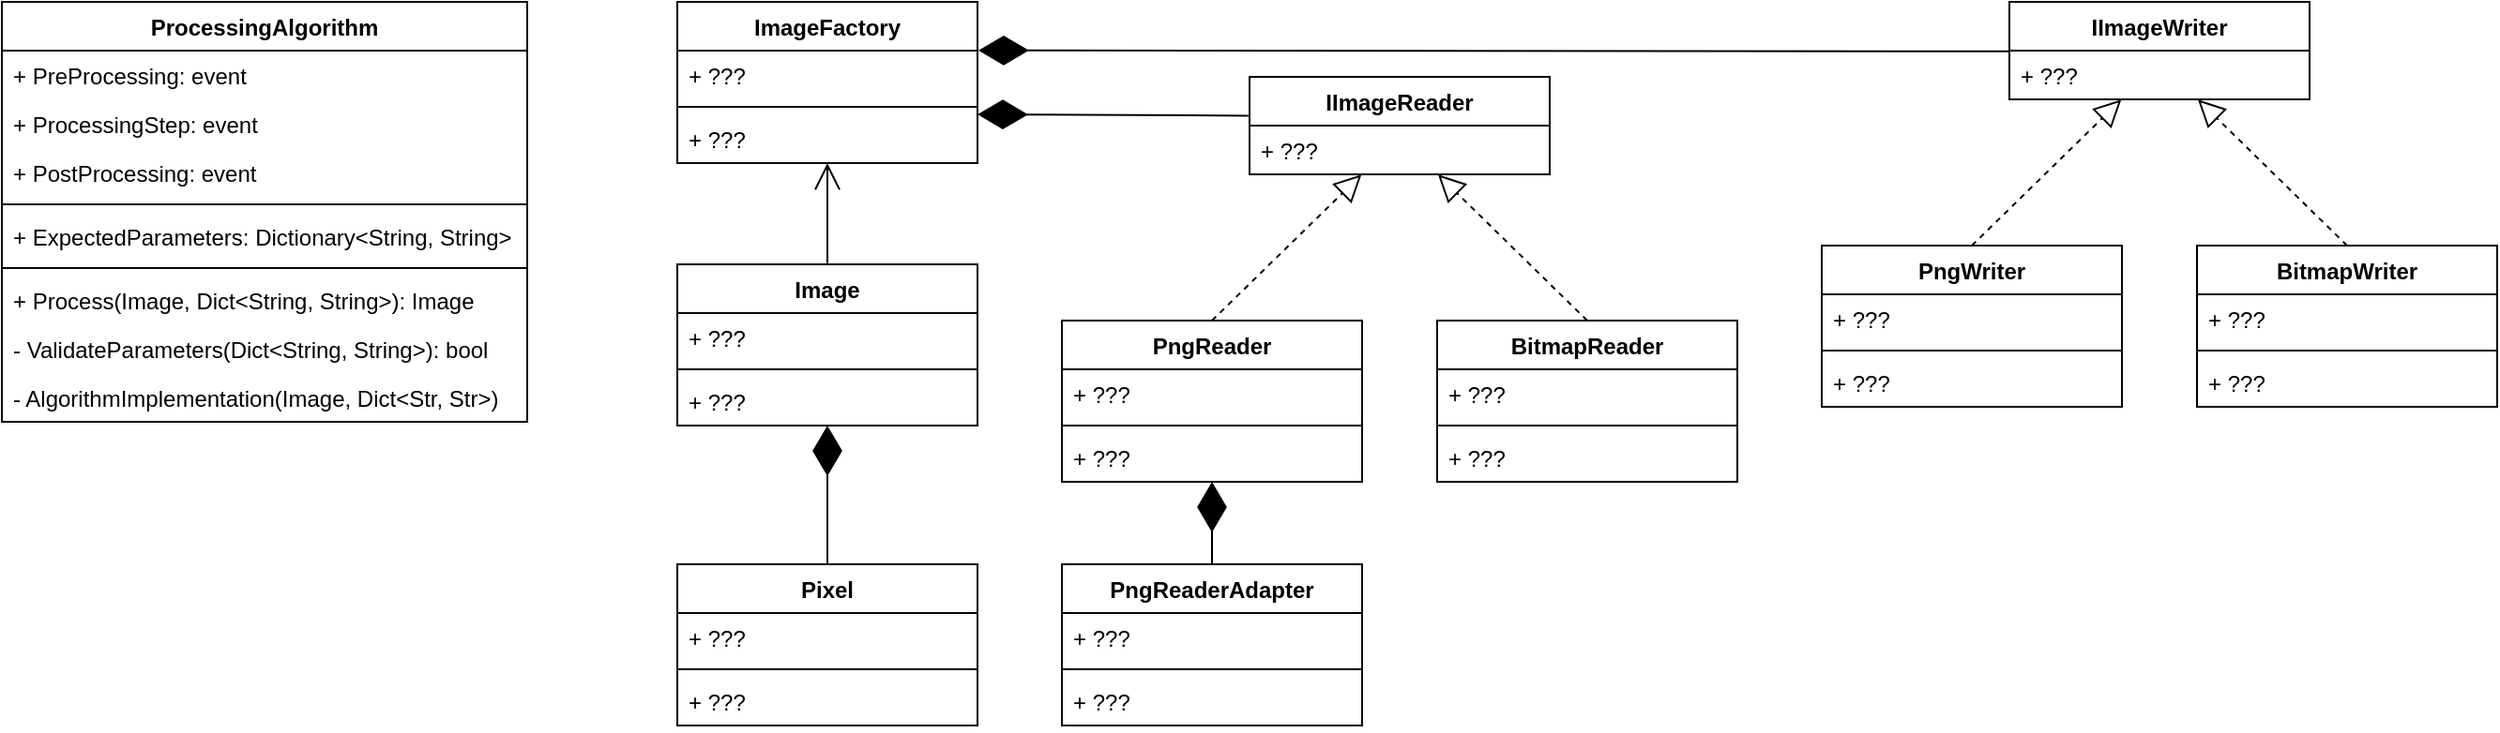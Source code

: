 <mxfile version="12.9.11" type="device"><diagram id="67pyMfoTt4BUN3CjE00m" name="Page-1"><mxGraphModel dx="1557" dy="1917" grid="1" gridSize="10" guides="1" tooltips="1" connect="1" arrows="1" fold="1" page="1" pageScale="1" pageWidth="1400" pageHeight="500" math="0" shadow="0"><root><mxCell id="0"/><mxCell id="1" parent="0"/><mxCell id="Ocut0Hd2MrCawlHbU4o5-1" value="Image" style="swimlane;fontStyle=1;align=center;verticalAlign=top;childLayout=stackLayout;horizontal=1;startSize=26;horizontalStack=0;resizeParent=1;resizeParentMax=0;resizeLast=0;collapsible=1;marginBottom=0;" vertex="1" parent="1"><mxGeometry x="400" y="170" width="160" height="86" as="geometry"/></mxCell><mxCell id="Ocut0Hd2MrCawlHbU4o5-2" value="+ ???" style="text;strokeColor=none;fillColor=none;align=left;verticalAlign=top;spacingLeft=4;spacingRight=4;overflow=hidden;rotatable=0;points=[[0,0.5],[1,0.5]];portConstraint=eastwest;" vertex="1" parent="Ocut0Hd2MrCawlHbU4o5-1"><mxGeometry y="26" width="160" height="26" as="geometry"/></mxCell><mxCell id="Ocut0Hd2MrCawlHbU4o5-3" value="" style="line;strokeWidth=1;fillColor=none;align=left;verticalAlign=middle;spacingTop=-1;spacingLeft=3;spacingRight=3;rotatable=0;labelPosition=right;points=[];portConstraint=eastwest;" vertex="1" parent="Ocut0Hd2MrCawlHbU4o5-1"><mxGeometry y="52" width="160" height="8" as="geometry"/></mxCell><mxCell id="Ocut0Hd2MrCawlHbU4o5-4" value="+ ???" style="text;strokeColor=none;fillColor=none;align=left;verticalAlign=top;spacingLeft=4;spacingRight=4;overflow=hidden;rotatable=0;points=[[0,0.5],[1,0.5]];portConstraint=eastwest;" vertex="1" parent="Ocut0Hd2MrCawlHbU4o5-1"><mxGeometry y="60" width="160" height="26" as="geometry"/></mxCell><mxCell id="Ocut0Hd2MrCawlHbU4o5-5" value="Pixel" style="swimlane;fontStyle=1;align=center;verticalAlign=top;childLayout=stackLayout;horizontal=1;startSize=26;horizontalStack=0;resizeParent=1;resizeParentMax=0;resizeLast=0;collapsible=1;marginBottom=0;" vertex="1" parent="1"><mxGeometry x="400" y="330" width="160" height="86" as="geometry"/></mxCell><mxCell id="Ocut0Hd2MrCawlHbU4o5-6" value="+ ???" style="text;strokeColor=none;fillColor=none;align=left;verticalAlign=top;spacingLeft=4;spacingRight=4;overflow=hidden;rotatable=0;points=[[0,0.5],[1,0.5]];portConstraint=eastwest;" vertex="1" parent="Ocut0Hd2MrCawlHbU4o5-5"><mxGeometry y="26" width="160" height="26" as="geometry"/></mxCell><mxCell id="Ocut0Hd2MrCawlHbU4o5-7" value="" style="line;strokeWidth=1;fillColor=none;align=left;verticalAlign=middle;spacingTop=-1;spacingLeft=3;spacingRight=3;rotatable=0;labelPosition=right;points=[];portConstraint=eastwest;" vertex="1" parent="Ocut0Hd2MrCawlHbU4o5-5"><mxGeometry y="52" width="160" height="8" as="geometry"/></mxCell><mxCell id="Ocut0Hd2MrCawlHbU4o5-8" value="+ ???" style="text;strokeColor=none;fillColor=none;align=left;verticalAlign=top;spacingLeft=4;spacingRight=4;overflow=hidden;rotatable=0;points=[[0,0.5],[1,0.5]];portConstraint=eastwest;" vertex="1" parent="Ocut0Hd2MrCawlHbU4o5-5"><mxGeometry y="60" width="160" height="26" as="geometry"/></mxCell><mxCell id="Ocut0Hd2MrCawlHbU4o5-11" value="ImageFactory" style="swimlane;fontStyle=1;align=center;verticalAlign=top;childLayout=stackLayout;horizontal=1;startSize=26;horizontalStack=0;resizeParent=1;resizeParentMax=0;resizeLast=0;collapsible=1;marginBottom=0;" vertex="1" parent="1"><mxGeometry x="400" y="30" width="160" height="86" as="geometry"/></mxCell><mxCell id="Ocut0Hd2MrCawlHbU4o5-12" value="+ ???" style="text;strokeColor=none;fillColor=none;align=left;verticalAlign=top;spacingLeft=4;spacingRight=4;overflow=hidden;rotatable=0;points=[[0,0.5],[1,0.5]];portConstraint=eastwest;" vertex="1" parent="Ocut0Hd2MrCawlHbU4o5-11"><mxGeometry y="26" width="160" height="26" as="geometry"/></mxCell><mxCell id="Ocut0Hd2MrCawlHbU4o5-13" value="" style="line;strokeWidth=1;fillColor=none;align=left;verticalAlign=middle;spacingTop=-1;spacingLeft=3;spacingRight=3;rotatable=0;labelPosition=right;points=[];portConstraint=eastwest;" vertex="1" parent="Ocut0Hd2MrCawlHbU4o5-11"><mxGeometry y="52" width="160" height="8" as="geometry"/></mxCell><mxCell id="Ocut0Hd2MrCawlHbU4o5-14" value="+ ???" style="text;strokeColor=none;fillColor=none;align=left;verticalAlign=top;spacingLeft=4;spacingRight=4;overflow=hidden;rotatable=0;points=[[0,0.5],[1,0.5]];portConstraint=eastwest;" vertex="1" parent="Ocut0Hd2MrCawlHbU4o5-11"><mxGeometry y="60" width="160" height="26" as="geometry"/></mxCell><mxCell id="Ocut0Hd2MrCawlHbU4o5-18" value="" style="endArrow=open;endFill=1;endSize=12;html=1;exitX=0.5;exitY=0;exitDx=0;exitDy=0;entryX=0.5;entryY=1;entryDx=0;entryDy=0;" edge="1" parent="1" source="Ocut0Hd2MrCawlHbU4o5-1" target="Ocut0Hd2MrCawlHbU4o5-11"><mxGeometry width="160" relative="1" as="geometry"><mxPoint x="630" y="540" as="sourcePoint"/><mxPoint x="790" y="540" as="targetPoint"/></mxGeometry></mxCell><mxCell id="Ocut0Hd2MrCawlHbU4o5-19" value="" style="endArrow=diamondThin;endFill=1;endSize=24;html=1;entryX=0.5;entryY=1;entryDx=0;entryDy=0;exitX=0.5;exitY=0;exitDx=0;exitDy=0;" edge="1" parent="1" source="Ocut0Hd2MrCawlHbU4o5-5" target="Ocut0Hd2MrCawlHbU4o5-1"><mxGeometry width="160" relative="1" as="geometry"><mxPoint x="630" y="540" as="sourcePoint"/><mxPoint x="790" y="540" as="targetPoint"/></mxGeometry></mxCell><mxCell id="Ocut0Hd2MrCawlHbU4o5-20" value="PngReader" style="swimlane;fontStyle=1;align=center;verticalAlign=top;childLayout=stackLayout;horizontal=1;startSize=26;horizontalStack=0;resizeParent=1;resizeParentMax=0;resizeLast=0;collapsible=1;marginBottom=0;" vertex="1" parent="1"><mxGeometry x="605" y="200" width="160" height="86" as="geometry"/></mxCell><mxCell id="Ocut0Hd2MrCawlHbU4o5-21" value="+ ???" style="text;strokeColor=none;fillColor=none;align=left;verticalAlign=top;spacingLeft=4;spacingRight=4;overflow=hidden;rotatable=0;points=[[0,0.5],[1,0.5]];portConstraint=eastwest;" vertex="1" parent="Ocut0Hd2MrCawlHbU4o5-20"><mxGeometry y="26" width="160" height="26" as="geometry"/></mxCell><mxCell id="Ocut0Hd2MrCawlHbU4o5-22" value="" style="line;strokeWidth=1;fillColor=none;align=left;verticalAlign=middle;spacingTop=-1;spacingLeft=3;spacingRight=3;rotatable=0;labelPosition=right;points=[];portConstraint=eastwest;" vertex="1" parent="Ocut0Hd2MrCawlHbU4o5-20"><mxGeometry y="52" width="160" height="8" as="geometry"/></mxCell><mxCell id="Ocut0Hd2MrCawlHbU4o5-23" value="+ ???" style="text;strokeColor=none;fillColor=none;align=left;verticalAlign=top;spacingLeft=4;spacingRight=4;overflow=hidden;rotatable=0;points=[[0,0.5],[1,0.5]];portConstraint=eastwest;" vertex="1" parent="Ocut0Hd2MrCawlHbU4o5-20"><mxGeometry y="60" width="160" height="26" as="geometry"/></mxCell><mxCell id="Ocut0Hd2MrCawlHbU4o5-24" value="BitmapReader&#xA;" style="swimlane;fontStyle=1;align=center;verticalAlign=top;childLayout=stackLayout;horizontal=1;startSize=26;horizontalStack=0;resizeParent=1;resizeParentMax=0;resizeLast=0;collapsible=1;marginBottom=0;" vertex="1" parent="1"><mxGeometry x="805" y="200" width="160" height="86" as="geometry"/></mxCell><mxCell id="Ocut0Hd2MrCawlHbU4o5-25" value="+ ???" style="text;strokeColor=none;fillColor=none;align=left;verticalAlign=top;spacingLeft=4;spacingRight=4;overflow=hidden;rotatable=0;points=[[0,0.5],[1,0.5]];portConstraint=eastwest;" vertex="1" parent="Ocut0Hd2MrCawlHbU4o5-24"><mxGeometry y="26" width="160" height="26" as="geometry"/></mxCell><mxCell id="Ocut0Hd2MrCawlHbU4o5-26" value="" style="line;strokeWidth=1;fillColor=none;align=left;verticalAlign=middle;spacingTop=-1;spacingLeft=3;spacingRight=3;rotatable=0;labelPosition=right;points=[];portConstraint=eastwest;" vertex="1" parent="Ocut0Hd2MrCawlHbU4o5-24"><mxGeometry y="52" width="160" height="8" as="geometry"/></mxCell><mxCell id="Ocut0Hd2MrCawlHbU4o5-27" value="+ ???" style="text;strokeColor=none;fillColor=none;align=left;verticalAlign=top;spacingLeft=4;spacingRight=4;overflow=hidden;rotatable=0;points=[[0,0.5],[1,0.5]];portConstraint=eastwest;" vertex="1" parent="Ocut0Hd2MrCawlHbU4o5-24"><mxGeometry y="60" width="160" height="26" as="geometry"/></mxCell><mxCell id="Ocut0Hd2MrCawlHbU4o5-28" value="IImageReader" style="swimlane;fontStyle=1;align=center;verticalAlign=top;childLayout=stackLayout;horizontal=1;startSize=26;horizontalStack=0;resizeParent=1;resizeParentMax=0;resizeLast=0;collapsible=1;marginBottom=0;" vertex="1" parent="1"><mxGeometry x="705" y="70" width="160" height="52" as="geometry"/></mxCell><mxCell id="Ocut0Hd2MrCawlHbU4o5-31" value="+ ???" style="text;strokeColor=none;fillColor=none;align=left;verticalAlign=top;spacingLeft=4;spacingRight=4;overflow=hidden;rotatable=0;points=[[0,0.5],[1,0.5]];portConstraint=eastwest;" vertex="1" parent="Ocut0Hd2MrCawlHbU4o5-28"><mxGeometry y="26" width="160" height="26" as="geometry"/></mxCell><mxCell id="Ocut0Hd2MrCawlHbU4o5-32" value="PngReaderAdapter" style="swimlane;fontStyle=1;align=center;verticalAlign=top;childLayout=stackLayout;horizontal=1;startSize=26;horizontalStack=0;resizeParent=1;resizeParentMax=0;resizeLast=0;collapsible=1;marginBottom=0;" vertex="1" parent="1"><mxGeometry x="605" y="330" width="160" height="86" as="geometry"/></mxCell><mxCell id="Ocut0Hd2MrCawlHbU4o5-33" value="+ ???" style="text;strokeColor=none;fillColor=none;align=left;verticalAlign=top;spacingLeft=4;spacingRight=4;overflow=hidden;rotatable=0;points=[[0,0.5],[1,0.5]];portConstraint=eastwest;" vertex="1" parent="Ocut0Hd2MrCawlHbU4o5-32"><mxGeometry y="26" width="160" height="26" as="geometry"/></mxCell><mxCell id="Ocut0Hd2MrCawlHbU4o5-34" value="" style="line;strokeWidth=1;fillColor=none;align=left;verticalAlign=middle;spacingTop=-1;spacingLeft=3;spacingRight=3;rotatable=0;labelPosition=right;points=[];portConstraint=eastwest;" vertex="1" parent="Ocut0Hd2MrCawlHbU4o5-32"><mxGeometry y="52" width="160" height="8" as="geometry"/></mxCell><mxCell id="Ocut0Hd2MrCawlHbU4o5-35" value="+ ???" style="text;strokeColor=none;fillColor=none;align=left;verticalAlign=top;spacingLeft=4;spacingRight=4;overflow=hidden;rotatable=0;points=[[0,0.5],[1,0.5]];portConstraint=eastwest;" vertex="1" parent="Ocut0Hd2MrCawlHbU4o5-32"><mxGeometry y="60" width="160" height="26" as="geometry"/></mxCell><mxCell id="Ocut0Hd2MrCawlHbU4o5-36" value="" style="endArrow=diamondThin;endFill=1;endSize=24;html=1;entryX=0.5;entryY=1;entryDx=0;entryDy=0;exitX=0.5;exitY=0;exitDx=0;exitDy=0;" edge="1" parent="1" source="Ocut0Hd2MrCawlHbU4o5-32" target="Ocut0Hd2MrCawlHbU4o5-20"><mxGeometry width="160" relative="1" as="geometry"><mxPoint x="595" y="460" as="sourcePoint"/><mxPoint x="755" y="460" as="targetPoint"/></mxGeometry></mxCell><mxCell id="Ocut0Hd2MrCawlHbU4o5-37" value="" style="endArrow=block;dashed=1;endFill=0;endSize=12;html=1;exitX=0.5;exitY=0;exitDx=0;exitDy=0;entryX=0.373;entryY=1.004;entryDx=0;entryDy=0;entryPerimeter=0;" edge="1" parent="1" source="Ocut0Hd2MrCawlHbU4o5-20" target="Ocut0Hd2MrCawlHbU4o5-31"><mxGeometry width="160" relative="1" as="geometry"><mxPoint x="595" y="460" as="sourcePoint"/><mxPoint x="755" y="130" as="targetPoint"/></mxGeometry></mxCell><mxCell id="Ocut0Hd2MrCawlHbU4o5-40" value="" style="endArrow=block;dashed=1;endFill=0;endSize=12;html=1;exitX=0.5;exitY=0;exitDx=0;exitDy=0;entryX=0.628;entryY=1.004;entryDx=0;entryDy=0;entryPerimeter=0;" edge="1" parent="1" source="Ocut0Hd2MrCawlHbU4o5-24" target="Ocut0Hd2MrCawlHbU4o5-31"><mxGeometry width="160" relative="1" as="geometry"><mxPoint x="595" y="460" as="sourcePoint"/><mxPoint x="805" y="140" as="targetPoint"/></mxGeometry></mxCell><mxCell id="Ocut0Hd2MrCawlHbU4o5-41" value="PngWriter" style="swimlane;fontStyle=1;align=center;verticalAlign=top;childLayout=stackLayout;horizontal=1;startSize=26;horizontalStack=0;resizeParent=1;resizeParentMax=0;resizeLast=0;collapsible=1;marginBottom=0;" vertex="1" parent="1"><mxGeometry x="1010" y="160" width="160" height="86" as="geometry"/></mxCell><mxCell id="Ocut0Hd2MrCawlHbU4o5-42" value="+ ???" style="text;strokeColor=none;fillColor=none;align=left;verticalAlign=top;spacingLeft=4;spacingRight=4;overflow=hidden;rotatable=0;points=[[0,0.5],[1,0.5]];portConstraint=eastwest;" vertex="1" parent="Ocut0Hd2MrCawlHbU4o5-41"><mxGeometry y="26" width="160" height="26" as="geometry"/></mxCell><mxCell id="Ocut0Hd2MrCawlHbU4o5-43" value="" style="line;strokeWidth=1;fillColor=none;align=left;verticalAlign=middle;spacingTop=-1;spacingLeft=3;spacingRight=3;rotatable=0;labelPosition=right;points=[];portConstraint=eastwest;" vertex="1" parent="Ocut0Hd2MrCawlHbU4o5-41"><mxGeometry y="52" width="160" height="8" as="geometry"/></mxCell><mxCell id="Ocut0Hd2MrCawlHbU4o5-44" value="+ ???" style="text;strokeColor=none;fillColor=none;align=left;verticalAlign=top;spacingLeft=4;spacingRight=4;overflow=hidden;rotatable=0;points=[[0,0.5],[1,0.5]];portConstraint=eastwest;" vertex="1" parent="Ocut0Hd2MrCawlHbU4o5-41"><mxGeometry y="60" width="160" height="26" as="geometry"/></mxCell><mxCell id="Ocut0Hd2MrCawlHbU4o5-45" value="BitmapWriter&#xA;" style="swimlane;fontStyle=1;align=center;verticalAlign=top;childLayout=stackLayout;horizontal=1;startSize=26;horizontalStack=0;resizeParent=1;resizeParentMax=0;resizeLast=0;collapsible=1;marginBottom=0;" vertex="1" parent="1"><mxGeometry x="1210" y="160" width="160" height="86" as="geometry"/></mxCell><mxCell id="Ocut0Hd2MrCawlHbU4o5-46" value="+ ???" style="text;strokeColor=none;fillColor=none;align=left;verticalAlign=top;spacingLeft=4;spacingRight=4;overflow=hidden;rotatable=0;points=[[0,0.5],[1,0.5]];portConstraint=eastwest;" vertex="1" parent="Ocut0Hd2MrCawlHbU4o5-45"><mxGeometry y="26" width="160" height="26" as="geometry"/></mxCell><mxCell id="Ocut0Hd2MrCawlHbU4o5-47" value="" style="line;strokeWidth=1;fillColor=none;align=left;verticalAlign=middle;spacingTop=-1;spacingLeft=3;spacingRight=3;rotatable=0;labelPosition=right;points=[];portConstraint=eastwest;" vertex="1" parent="Ocut0Hd2MrCawlHbU4o5-45"><mxGeometry y="52" width="160" height="8" as="geometry"/></mxCell><mxCell id="Ocut0Hd2MrCawlHbU4o5-48" value="+ ???" style="text;strokeColor=none;fillColor=none;align=left;verticalAlign=top;spacingLeft=4;spacingRight=4;overflow=hidden;rotatable=0;points=[[0,0.5],[1,0.5]];portConstraint=eastwest;" vertex="1" parent="Ocut0Hd2MrCawlHbU4o5-45"><mxGeometry y="60" width="160" height="26" as="geometry"/></mxCell><mxCell id="Ocut0Hd2MrCawlHbU4o5-49" value="IImageWriter" style="swimlane;fontStyle=1;align=center;verticalAlign=top;childLayout=stackLayout;horizontal=1;startSize=26;horizontalStack=0;resizeParent=1;resizeParentMax=0;resizeLast=0;collapsible=1;marginBottom=0;" vertex="1" parent="1"><mxGeometry x="1110" y="30" width="160" height="52" as="geometry"/></mxCell><mxCell id="Ocut0Hd2MrCawlHbU4o5-50" value="+ ???" style="text;strokeColor=none;fillColor=none;align=left;verticalAlign=top;spacingLeft=4;spacingRight=4;overflow=hidden;rotatable=0;points=[[0,0.5],[1,0.5]];portConstraint=eastwest;" vertex="1" parent="Ocut0Hd2MrCawlHbU4o5-49"><mxGeometry y="26" width="160" height="26" as="geometry"/></mxCell><mxCell id="Ocut0Hd2MrCawlHbU4o5-51" value="" style="endArrow=block;dashed=1;endFill=0;endSize=12;html=1;exitX=0.5;exitY=0;exitDx=0;exitDy=0;entryX=0.373;entryY=1.004;entryDx=0;entryDy=0;entryPerimeter=0;" edge="1" parent="1" source="Ocut0Hd2MrCawlHbU4o5-41" target="Ocut0Hd2MrCawlHbU4o5-50"><mxGeometry width="160" relative="1" as="geometry"><mxPoint x="1000" y="420" as="sourcePoint"/><mxPoint x="1160" y="90" as="targetPoint"/></mxGeometry></mxCell><mxCell id="Ocut0Hd2MrCawlHbU4o5-52" value="" style="endArrow=block;dashed=1;endFill=0;endSize=12;html=1;exitX=0.5;exitY=0;exitDx=0;exitDy=0;entryX=0.628;entryY=1.004;entryDx=0;entryDy=0;entryPerimeter=0;" edge="1" parent="1" source="Ocut0Hd2MrCawlHbU4o5-45" target="Ocut0Hd2MrCawlHbU4o5-50"><mxGeometry width="160" relative="1" as="geometry"><mxPoint x="1000" y="420" as="sourcePoint"/><mxPoint x="1210" y="100" as="targetPoint"/></mxGeometry></mxCell><mxCell id="Ocut0Hd2MrCawlHbU4o5-53" value="" style="endArrow=diamondThin;endFill=1;endSize=24;html=1;exitX=-0.003;exitY=0.016;exitDx=0;exitDy=0;exitPerimeter=0;entryX=1.003;entryY=-0.005;entryDx=0;entryDy=0;entryPerimeter=0;" edge="1" parent="1" source="Ocut0Hd2MrCawlHbU4o5-50" target="Ocut0Hd2MrCawlHbU4o5-12"><mxGeometry width="160" relative="1" as="geometry"><mxPoint x="1040" y="60" as="sourcePoint"/><mxPoint x="600" y="56" as="targetPoint"/></mxGeometry></mxCell><mxCell id="Ocut0Hd2MrCawlHbU4o5-54" value="" style="endArrow=diamondThin;endFill=1;endSize=24;html=1;entryX=1;entryY=0;entryDx=0;entryDy=0;entryPerimeter=0;exitX=-0.004;exitY=0.398;exitDx=0;exitDy=0;exitPerimeter=0;" edge="1" parent="1" source="Ocut0Hd2MrCawlHbU4o5-28" target="Ocut0Hd2MrCawlHbU4o5-14"><mxGeometry width="160" relative="1" as="geometry"><mxPoint x="850" y="270" as="sourcePoint"/><mxPoint x="1010" y="270" as="targetPoint"/></mxGeometry></mxCell><mxCell id="Ocut0Hd2MrCawlHbU4o5-59" value="ProcessingAlgorithm" style="swimlane;fontStyle=1;align=center;verticalAlign=top;childLayout=stackLayout;horizontal=1;startSize=26;horizontalStack=0;resizeParent=1;resizeParentMax=0;resizeLast=0;collapsible=1;marginBottom=0;" vertex="1" parent="1"><mxGeometry x="40" y="30" width="280" height="224" as="geometry"><mxRectangle x="100" y="120" width="150" height="26" as="alternateBounds"/></mxGeometry></mxCell><mxCell id="Ocut0Hd2MrCawlHbU4o5-60" value="+ PreProcessing: event" style="text;strokeColor=none;fillColor=none;align=left;verticalAlign=top;spacingLeft=4;spacingRight=4;overflow=hidden;rotatable=0;points=[[0,0.5],[1,0.5]];portConstraint=eastwest;" vertex="1" parent="Ocut0Hd2MrCawlHbU4o5-59"><mxGeometry y="26" width="280" height="26" as="geometry"/></mxCell><mxCell id="Ocut0Hd2MrCawlHbU4o5-62" value="+ ProcessingStep: event" style="text;strokeColor=none;fillColor=none;align=left;verticalAlign=top;spacingLeft=4;spacingRight=4;overflow=hidden;rotatable=0;points=[[0,0.5],[1,0.5]];portConstraint=eastwest;" vertex="1" parent="Ocut0Hd2MrCawlHbU4o5-59"><mxGeometry y="52" width="280" height="26" as="geometry"/></mxCell><mxCell id="Ocut0Hd2MrCawlHbU4o5-63" value="+ PostProcessing: event" style="text;strokeColor=none;fillColor=none;align=left;verticalAlign=top;spacingLeft=4;spacingRight=4;overflow=hidden;rotatable=0;points=[[0,0.5],[1,0.5]];portConstraint=eastwest;" vertex="1" parent="Ocut0Hd2MrCawlHbU4o5-59"><mxGeometry y="78" width="280" height="26" as="geometry"/></mxCell><mxCell id="Ocut0Hd2MrCawlHbU4o5-69" value="" style="line;strokeWidth=1;fillColor=none;align=left;verticalAlign=middle;spacingTop=-1;spacingLeft=3;spacingRight=3;rotatable=0;labelPosition=right;points=[];portConstraint=eastwest;" vertex="1" parent="Ocut0Hd2MrCawlHbU4o5-59"><mxGeometry y="104" width="280" height="8" as="geometry"/></mxCell><mxCell id="Ocut0Hd2MrCawlHbU4o5-70" value="+ ExpectedParameters: Dictionary&lt;String, String&gt;" style="text;strokeColor=none;fillColor=none;align=left;verticalAlign=top;spacingLeft=4;spacingRight=4;overflow=hidden;rotatable=0;points=[[0,0.5],[1,0.5]];portConstraint=eastwest;" vertex="1" parent="Ocut0Hd2MrCawlHbU4o5-59"><mxGeometry y="112" width="280" height="26" as="geometry"/></mxCell><mxCell id="Ocut0Hd2MrCawlHbU4o5-71" value="" style="line;strokeWidth=1;fillColor=none;align=left;verticalAlign=middle;spacingTop=-1;spacingLeft=3;spacingRight=3;rotatable=0;labelPosition=right;points=[];portConstraint=eastwest;" vertex="1" parent="Ocut0Hd2MrCawlHbU4o5-59"><mxGeometry y="138" width="280" height="8" as="geometry"/></mxCell><mxCell id="Ocut0Hd2MrCawlHbU4o5-72" value="+ Process(Image, Dict&lt;String, String&gt;): Image" style="text;strokeColor=none;fillColor=none;align=left;verticalAlign=top;spacingLeft=4;spacingRight=4;overflow=hidden;rotatable=0;points=[[0,0.5],[1,0.5]];portConstraint=eastwest;" vertex="1" parent="Ocut0Hd2MrCawlHbU4o5-59"><mxGeometry y="146" width="280" height="26" as="geometry"/></mxCell><mxCell id="Ocut0Hd2MrCawlHbU4o5-73" value="- ValidateParameters(Dict&lt;String, String&gt;): bool" style="text;strokeColor=none;fillColor=none;align=left;verticalAlign=top;spacingLeft=4;spacingRight=4;overflow=hidden;rotatable=0;points=[[0,0.5],[1,0.5]];portConstraint=eastwest;" vertex="1" parent="Ocut0Hd2MrCawlHbU4o5-59"><mxGeometry y="172" width="280" height="26" as="geometry"/></mxCell><mxCell id="Ocut0Hd2MrCawlHbU4o5-74" value="- AlgorithmImplementation(Image, Dict&lt;Str, Str&gt;)" style="text;strokeColor=none;fillColor=none;align=left;verticalAlign=top;spacingLeft=4;spacingRight=4;overflow=hidden;rotatable=0;points=[[0,0.5],[1,0.5]];portConstraint=eastwest;" vertex="1" parent="Ocut0Hd2MrCawlHbU4o5-59"><mxGeometry y="198" width="280" height="26" as="geometry"/></mxCell></root></mxGraphModel></diagram></mxfile>